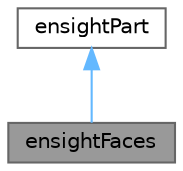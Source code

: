 digraph "ensightFaces"
{
 // LATEX_PDF_SIZE
  bgcolor="transparent";
  edge [fontname=Helvetica,fontsize=10,labelfontname=Helvetica,labelfontsize=10];
  node [fontname=Helvetica,fontsize=10,shape=box,height=0.2,width=0.4];
  Node1 [id="Node000001",label="ensightFaces",height=0.2,width=0.4,color="gray40", fillcolor="grey60", style="filled", fontcolor="black",tooltip="Sorting/classification of faces (2D) into corresponding ensight types."];
  Node2 -> Node1 [id="edge1_Node000001_Node000002",dir="back",color="steelblue1",style="solid",tooltip=" "];
  Node2 [id="Node000002",label="ensightPart",height=0.2,width=0.4,color="gray40", fillcolor="white", style="filled",URL="$classFoam_1_1ensightPart.html",tooltip="Base class for ensightCells, ensightFaces, ensightOutputSurfaces."];
}
